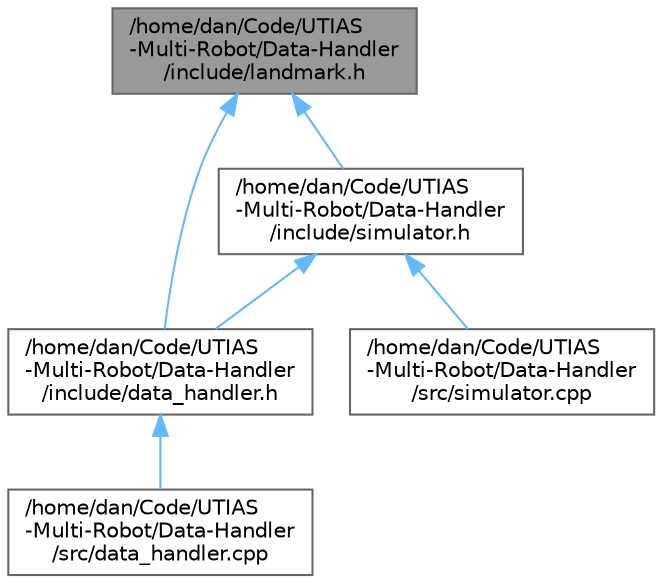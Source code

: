 digraph "/home/dan/Code/UTIAS-Multi-Robot/Data-Handler/include/landmark.h"
{
 // LATEX_PDF_SIZE
  bgcolor="transparent";
  edge [fontname=Helvetica,fontsize=10,labelfontname=Helvetica,labelfontsize=10];
  node [fontname=Helvetica,fontsize=10,shape=box,height=0.2,width=0.4];
  Node1 [id="Node000001",label="/home/dan/Code/UTIAS\l-Multi-Robot/Data-Handler\l/include/landmark.h",height=0.2,width=0.4,color="gray40", fillcolor="grey60", style="filled", fontcolor="black",tooltip="Header file of the Landmark struct."];
  Node1 -> Node2 [id="edge1_Node000001_Node000002",dir="back",color="steelblue1",style="solid",tooltip=" "];
  Node2 [id="Node000002",label="/home/dan/Code/UTIAS\l-Multi-Robot/Data-Handler\l/include/data_handler.h",height=0.2,width=0.4,color="grey40", fillcolor="white", style="filled",URL="$data__handler_8h.html",tooltip=" "];
  Node2 -> Node3 [id="edge2_Node000002_Node000003",dir="back",color="steelblue1",style="solid",tooltip=" "];
  Node3 [id="Node000003",label="/home/dan/Code/UTIAS\l-Multi-Robot/Data-Handler\l/src/data_handler.cpp",height=0.2,width=0.4,color="grey40", fillcolor="white", style="filled",URL="$data__handler_8cpp.html",tooltip=" "];
  Node1 -> Node4 [id="edge3_Node000001_Node000004",dir="back",color="steelblue1",style="solid",tooltip=" "];
  Node4 [id="Node000004",label="/home/dan/Code/UTIAS\l-Multi-Robot/Data-Handler\l/include/simulator.h",height=0.2,width=0.4,color="grey40", fillcolor="white", style="filled",URL="$simulator_8h.html",tooltip="Header file of the Simulator class,."];
  Node4 -> Node2 [id="edge4_Node000004_Node000002",dir="back",color="steelblue1",style="solid",tooltip=" "];
  Node4 -> Node5 [id="edge5_Node000004_Node000005",dir="back",color="steelblue1",style="solid",tooltip=" "];
  Node5 [id="Node000005",label="/home/dan/Code/UTIAS\l-Multi-Robot/Data-Handler\l/src/simulator.cpp",height=0.2,width=0.4,color="grey40", fillcolor="white", style="filled",URL="$simulator_8cpp.html",tooltip="Class implementation file responsible for simulating the data for multi-robot localisation and mappin..."];
}
